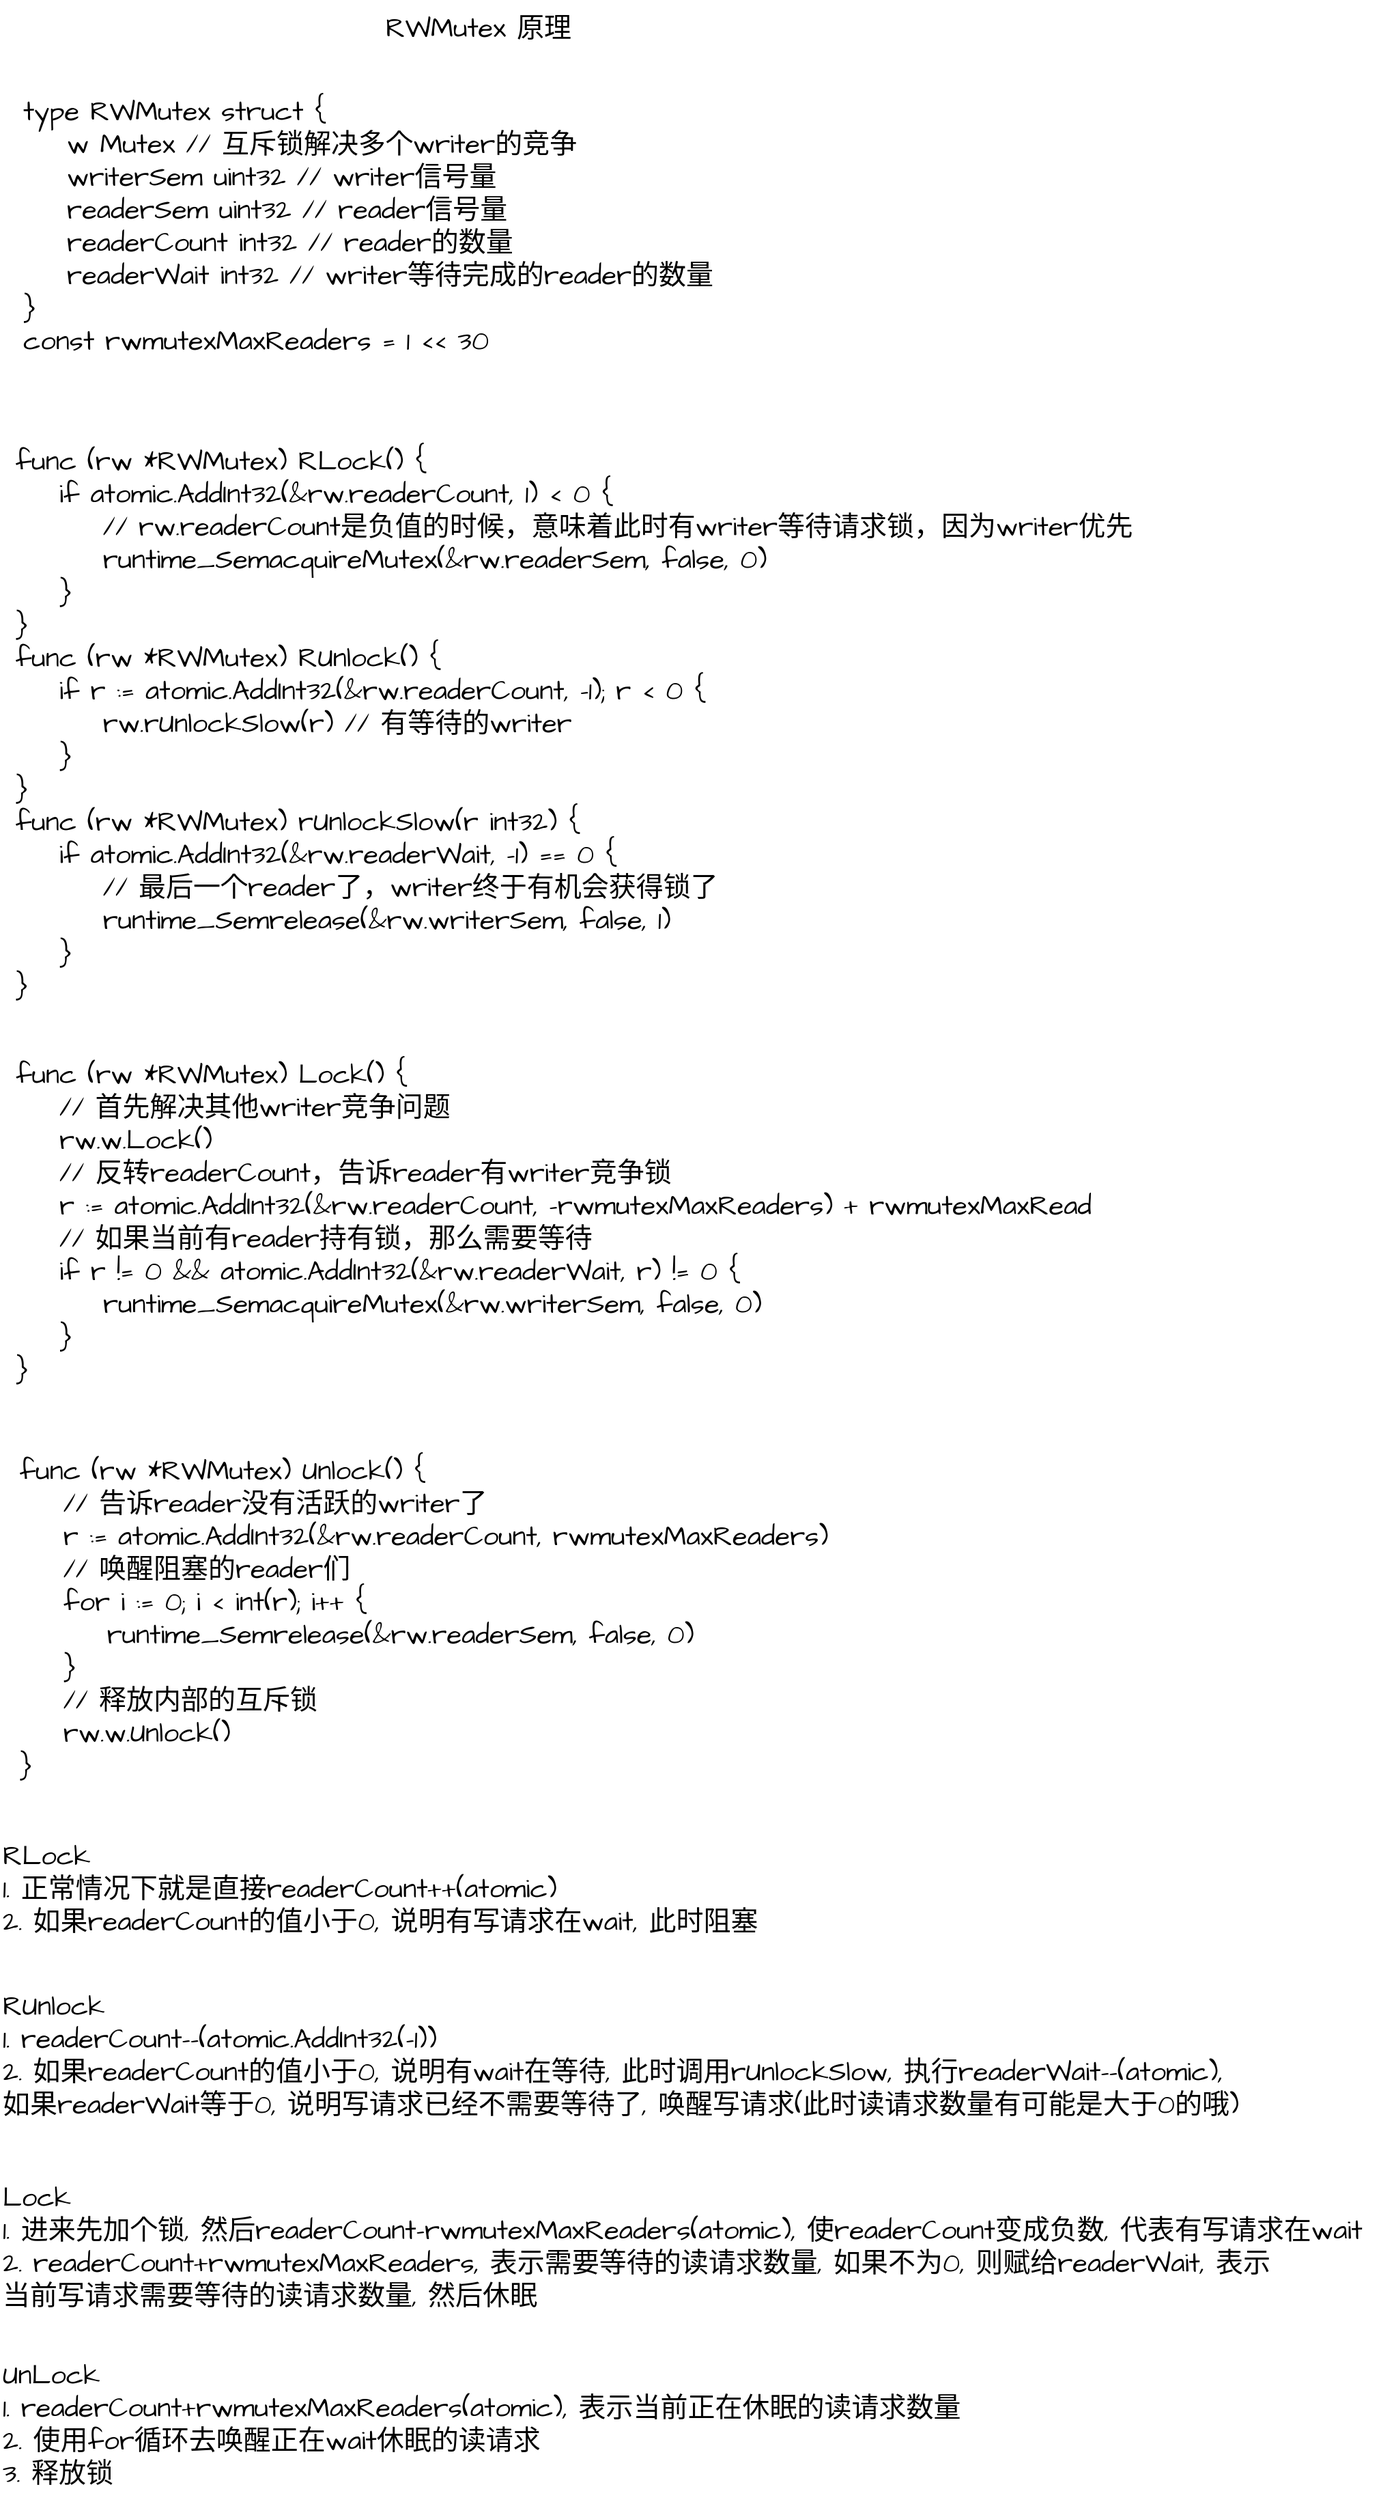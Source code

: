 <mxfile version="20.5.1" type="github">
  <diagram id="TceX393t4UuMsp8WdUJ8" name="第 1 页">
    <mxGraphModel dx="1422" dy="804" grid="1" gridSize="10" guides="1" tooltips="1" connect="1" arrows="1" fold="1" page="1" pageScale="1" pageWidth="1200" pageHeight="1920" math="0" shadow="0">
      <root>
        <mxCell id="0" />
        <mxCell id="1" parent="0" />
        <mxCell id="D6XNFb5UC1GtJaUE1ZK0-5" value="RWMutex&amp;nbsp;原理" style="text;html=1;align=center;verticalAlign=middle;resizable=0;points=[];autosize=1;strokeColor=none;fillColor=none;fontSize=20;fontFamily=Architects Daughter;sketch=1;hachureGap=4;jiggle=2;fontSource=https%3A%2F%2Ffonts.googleapis.com%2Fcss%3Ffamily%3DArchitects%2BDaughter;" vertex="1" parent="1">
          <mxGeometry x="390" y="121" width="160" height="40" as="geometry" />
        </mxCell>
        <mxCell id="D6XNFb5UC1GtJaUE1ZK0-6" value="&lt;div&gt;type RWMutex struct {&lt;/div&gt;&lt;div&gt;&amp;nbsp; &amp;nbsp; w Mutex // 互斥锁解决多个writer的竞争&lt;/div&gt;&lt;div&gt;&amp;nbsp; &amp;nbsp; writerSem uint32 // writer信号量&lt;/div&gt;&lt;div&gt;&amp;nbsp; &amp;nbsp; readerSem uint32 // reader信号量&lt;/div&gt;&lt;div&gt;&amp;nbsp; &amp;nbsp; readerCount int32 // reader的数量&lt;/div&gt;&lt;div&gt;&amp;nbsp; &amp;nbsp; readerWait int32 // writer等待完成的reader的数量&lt;/div&gt;&lt;div&gt;}&lt;/div&gt;&lt;div&gt;const rwmutexMaxReaders = 1 &amp;lt;&amp;lt; 30&lt;/div&gt;" style="text;html=1;align=left;verticalAlign=middle;resizable=0;points=[];autosize=1;strokeColor=none;fillColor=none;fontSize=20;fontFamily=Architects Daughter;sketch=1;hachureGap=4;jiggle=2;fontSource=https%3A%2F%2Ffonts.googleapis.com%2Fcss%3Ffamily%3DArchitects%2BDaughter;" vertex="1" parent="1">
          <mxGeometry x="135" y="181" width="530" height="210" as="geometry" />
        </mxCell>
        <mxCell id="D6XNFb5UC1GtJaUE1ZK0-7" value="&lt;div&gt;RLock&lt;/div&gt;&lt;div&gt;1. 正常情况下就是直接readerCount++(atomic)&lt;/div&gt;&lt;div&gt;2. 如果readerCount的值小于0, 说明有写请求在wait, 此时阻塞&lt;/div&gt;&lt;div style=&quot;&quot;&gt;&lt;br&gt;&lt;/div&gt;" style="text;html=1;align=left;verticalAlign=middle;resizable=0;points=[];autosize=1;strokeColor=none;fillColor=none;fontSize=20;fontFamily=Architects Daughter;sketch=1;hachureGap=4;jiggle=2;fontSource=https%3A%2F%2Ffonts.googleapis.com%2Fcss%3Ffamily%3DArchitects%2BDaughter;" vertex="1" parent="1">
          <mxGeometry x="120" y="1460" width="580" height="110" as="geometry" />
        </mxCell>
        <mxCell id="D6XNFb5UC1GtJaUE1ZK0-8" value="&lt;div&gt;RUnlock&lt;/div&gt;&lt;div&gt;1. readerCount--(atomic.AddInt32(-1))&lt;/div&gt;&lt;div&gt;2. 如果readerCount的值小于0, 说明有wait在等待, 此时调用rUnlockSlow, 执行readerWait--(atomic),&lt;/div&gt;&lt;div&gt;如果readerWait等于0, 说明写请求已经不需要等待了, 唤醒写请求(此时读请求数量有可能是大于0的哦)&lt;/div&gt;" style="text;html=1;align=left;verticalAlign=middle;resizable=0;points=[];autosize=1;strokeColor=none;fillColor=none;fontSize=20;fontFamily=Architects Daughter;sketch=1;hachureGap=4;jiggle=2;fontSource=https%3A%2F%2Ffonts.googleapis.com%2Fcss%3Ffamily%3DArchitects%2BDaughter;" vertex="1" parent="1">
          <mxGeometry x="120" y="1570" width="930" height="110" as="geometry" />
        </mxCell>
        <mxCell id="D6XNFb5UC1GtJaUE1ZK0-9" value="&lt;div&gt;Lock&lt;/div&gt;&lt;div&gt;1. 进来先加个锁, 然后readerCount-rwmutexMaxReaders(atomic), 使readerCount变成负数, 代表有写请求在wait&lt;/div&gt;&lt;div&gt;2. readerCount+rwmutexMaxReaders, 表示需要等待的读请求数量, 如果不为0, 则赋给readerWait, 表示&lt;/div&gt;&lt;div&gt;当前写请求需要等待的读请求数量, 然后休眠&lt;/div&gt;" style="text;html=1;align=left;verticalAlign=middle;resizable=0;points=[];autosize=1;strokeColor=none;fillColor=none;fontSize=20;fontFamily=Architects Daughter;sketch=1;hachureGap=4;jiggle=2;fontSource=https%3A%2F%2Ffonts.googleapis.com%2Fcss%3Ffamily%3DArchitects%2BDaughter;" vertex="1" parent="1">
          <mxGeometry x="120" y="1710" width="1020" height="110" as="geometry" />
        </mxCell>
        <mxCell id="D6XNFb5UC1GtJaUE1ZK0-10" value="&lt;div&gt;UnLock&lt;/div&gt;&lt;div&gt;1. readerCount+rwmutexMaxReaders(atomic), 表示当前正在休眠的读请求数量&lt;/div&gt;&lt;div&gt;2. 使用for循环去唤醒正在wait休眠的读请求&lt;/div&gt;&lt;div&gt;3. 释放锁&lt;/div&gt;" style="text;html=1;align=left;verticalAlign=middle;resizable=0;points=[];autosize=1;strokeColor=none;fillColor=none;fontSize=20;fontFamily=Architects Daughter;sketch=1;hachureGap=4;jiggle=2;fontSource=https%3A%2F%2Ffonts.googleapis.com%2Fcss%3Ffamily%3DArchitects%2BDaughter;" vertex="1" parent="1">
          <mxGeometry x="120" y="1840" width="730" height="110" as="geometry" />
        </mxCell>
        <mxCell id="D6XNFb5UC1GtJaUE1ZK0-11" value="&lt;div style=&quot;text-align: left;&quot;&gt;&lt;span style=&quot;background-color: initial;&quot;&gt;func (rw *RWMutex) RLock() {&lt;/span&gt;&lt;/div&gt;&lt;div style=&quot;text-align: left;&quot;&gt;&lt;span style=&quot;background-color: initial;&quot;&gt;&amp;nbsp; &amp;nbsp; if atomic.AddInt32(&amp;amp;rw.readerCount, 1) &amp;lt; 0 {&lt;/span&gt;&lt;/div&gt;&lt;div style=&quot;text-align: left;&quot;&gt;&lt;span style=&quot;background-color: initial;&quot;&gt;&amp;nbsp; &amp;nbsp; &amp;nbsp; &amp;nbsp; // rw.readerCount是负值的时候，意味着此时有writer等待请求锁，因为writer优先&lt;/span&gt;&lt;/div&gt;&lt;div style=&quot;text-align: left;&quot;&gt;&lt;span style=&quot;background-color: initial;&quot;&gt;&amp;nbsp; &amp;nbsp; &amp;nbsp; &amp;nbsp; runtime_SemacquireMutex(&amp;amp;rw.readerSem, false, 0)&lt;/span&gt;&lt;/div&gt;&lt;div style=&quot;text-align: left;&quot;&gt;&lt;span style=&quot;background-color: initial;&quot;&gt;&amp;nbsp; &amp;nbsp; }&lt;/span&gt;&lt;/div&gt;&lt;div style=&quot;text-align: left;&quot;&gt;&lt;span style=&quot;background-color: initial;&quot;&gt;}&lt;/span&gt;&lt;/div&gt;&lt;div style=&quot;text-align: left;&quot;&gt;&lt;span style=&quot;background-color: initial;&quot;&gt;func (rw *RWMutex) RUnlock() {&lt;/span&gt;&lt;/div&gt;&lt;div style=&quot;text-align: left;&quot;&gt;&lt;span style=&quot;background-color: initial;&quot;&gt;&amp;nbsp; &amp;nbsp; if r := atomic.AddInt32(&amp;amp;rw.readerCount, -1); r &amp;lt; 0 {&lt;/span&gt;&lt;/div&gt;&lt;div style=&quot;text-align: left;&quot;&gt;&lt;span style=&quot;background-color: initial;&quot;&gt;&amp;nbsp; &amp;nbsp; &amp;nbsp; &amp;nbsp; rw.rUnlockSlow(r) // 有等待的writer&lt;/span&gt;&lt;/div&gt;&lt;div style=&quot;text-align: left;&quot;&gt;&lt;span style=&quot;background-color: initial;&quot;&gt;&amp;nbsp; &amp;nbsp; }&lt;/span&gt;&lt;/div&gt;&lt;div style=&quot;text-align: left;&quot;&gt;&lt;span style=&quot;background-color: initial;&quot;&gt;}&lt;/span&gt;&lt;/div&gt;&lt;div style=&quot;text-align: left;&quot;&gt;&lt;span style=&quot;background-color: initial;&quot;&gt;func (rw *RWMutex) rUnlockSlow(r int32) {&lt;/span&gt;&lt;/div&gt;&lt;div style=&quot;text-align: left;&quot;&gt;&lt;span style=&quot;background-color: initial;&quot;&gt;&amp;nbsp; &amp;nbsp; if atomic.AddInt32(&amp;amp;rw.readerWait, -1) == 0 {&lt;/span&gt;&lt;/div&gt;&lt;div style=&quot;text-align: left;&quot;&gt;&lt;span style=&quot;background-color: initial;&quot;&gt;&amp;nbsp; &amp;nbsp; &amp;nbsp; &amp;nbsp; // 最后一个reader了，writer终于有机会获得锁了&lt;/span&gt;&lt;/div&gt;&lt;div style=&quot;text-align: left;&quot;&gt;&lt;span style=&quot;background-color: initial;&quot;&gt;&amp;nbsp; &amp;nbsp; &amp;nbsp; &amp;nbsp; runtime_Semrelease(&amp;amp;rw.writerSem, false, 1)&lt;/span&gt;&lt;/div&gt;&lt;div style=&quot;text-align: left;&quot;&gt;&lt;span style=&quot;background-color: initial;&quot;&gt;&amp;nbsp; &amp;nbsp; }&lt;/span&gt;&lt;/div&gt;&lt;div style=&quot;text-align: left;&quot;&gt;&lt;span style=&quot;background-color: initial;&quot;&gt;}&lt;/span&gt;&lt;/div&gt;" style="text;html=1;align=center;verticalAlign=middle;resizable=0;points=[];autosize=1;strokeColor=none;fillColor=none;fontSize=20;fontFamily=Architects Daughter;sketch=1;hachureGap=4;jiggle=2;fontSource=https%3A%2F%2Ffonts.googleapis.com%2Fcss%3Ffamily%3DArchitects%2BDaughter;" vertex="1" parent="1">
          <mxGeometry x="120" y="440" width="840" height="420" as="geometry" />
        </mxCell>
        <mxCell id="D6XNFb5UC1GtJaUE1ZK0-12" value="&lt;div style=&quot;text-align: left;&quot;&gt;&lt;span style=&quot;background-color: initial;&quot;&gt;func (rw *RWMutex) Lock() {&lt;/span&gt;&lt;/div&gt;&lt;div style=&quot;text-align: left;&quot;&gt;&lt;span style=&quot;background-color: initial;&quot;&gt;&amp;nbsp; &amp;nbsp; // 首先解决其他writer竞争问题&lt;/span&gt;&lt;/div&gt;&lt;div style=&quot;text-align: left;&quot;&gt;&lt;span style=&quot;background-color: initial;&quot;&gt;&amp;nbsp; &amp;nbsp; rw.w.Lock()&lt;/span&gt;&lt;/div&gt;&lt;div style=&quot;text-align: left;&quot;&gt;&lt;span style=&quot;background-color: initial;&quot;&gt;&amp;nbsp; &amp;nbsp; // 反转readerCount，告诉reader有writer竞争锁&lt;/span&gt;&lt;/div&gt;&lt;div style=&quot;text-align: left;&quot;&gt;&lt;span style=&quot;background-color: initial;&quot;&gt;&amp;nbsp; &amp;nbsp; r := atomic.AddInt32(&amp;amp;rw.readerCount, -rwmutexMaxReaders) + rwmutexMaxRead&lt;/span&gt;&lt;/div&gt;&lt;div style=&quot;text-align: left;&quot;&gt;&lt;span style=&quot;background-color: initial;&quot;&gt;&amp;nbsp; &amp;nbsp; // 如果当前有reader持有锁，那么需要等待&lt;/span&gt;&lt;/div&gt;&lt;div style=&quot;text-align: left;&quot;&gt;&lt;span style=&quot;background-color: initial;&quot;&gt;&amp;nbsp; &amp;nbsp; if r != 0 &amp;amp;&amp;amp; atomic.AddInt32(&amp;amp;rw.readerWait, r) != 0 {&lt;/span&gt;&lt;/div&gt;&lt;div style=&quot;text-align: left;&quot;&gt;&lt;span style=&quot;background-color: initial;&quot;&gt;&amp;nbsp; &amp;nbsp; &amp;nbsp; &amp;nbsp; runtime_SemacquireMutex(&amp;amp;rw.writerSem, false, 0)&lt;/span&gt;&lt;/div&gt;&lt;div style=&quot;text-align: left;&quot;&gt;&lt;span style=&quot;background-color: initial;&quot;&gt;&amp;nbsp; &amp;nbsp; }&lt;/span&gt;&lt;/div&gt;&lt;div style=&quot;text-align: left;&quot;&gt;&lt;span style=&quot;background-color: initial;&quot;&gt;}&lt;/span&gt;&lt;/div&gt;" style="text;html=1;align=center;verticalAlign=middle;resizable=0;points=[];autosize=1;strokeColor=none;fillColor=none;fontSize=20;fontFamily=Architects Daughter;sketch=1;hachureGap=4;jiggle=2;fontSource=https%3A%2F%2Ffonts.googleapis.com%2Fcss%3Ffamily%3DArchitects%2BDaughter;" vertex="1" parent="1">
          <mxGeometry x="120" y="890" width="810" height="250" as="geometry" />
        </mxCell>
        <mxCell id="D6XNFb5UC1GtJaUE1ZK0-13" value="&lt;div style=&quot;text-align: left;&quot;&gt;&lt;span style=&quot;background-color: initial;&quot;&gt;func (rw *RWMutex) Unlock() {&lt;/span&gt;&lt;/div&gt;&lt;div style=&quot;text-align: left;&quot;&gt;&lt;span style=&quot;background-color: initial;&quot;&gt;&amp;nbsp; &amp;nbsp; // 告诉reader没有活跃的writer了&lt;/span&gt;&lt;/div&gt;&lt;div style=&quot;text-align: left;&quot;&gt;&lt;span style=&quot;background-color: initial;&quot;&gt;&amp;nbsp; &amp;nbsp; r := atomic.AddInt32(&amp;amp;rw.readerCount, rwmutexMaxReaders)&lt;/span&gt;&lt;/div&gt;&lt;div style=&quot;text-align: left;&quot;&gt;&lt;span style=&quot;background-color: initial;&quot;&gt;&amp;nbsp; &amp;nbsp; // 唤醒阻塞的reader们&lt;/span&gt;&lt;/div&gt;&lt;div style=&quot;text-align: left;&quot;&gt;&lt;span style=&quot;background-color: initial;&quot;&gt;&amp;nbsp; &amp;nbsp; for i := 0; i &amp;lt; int(r); i++ {&lt;/span&gt;&lt;/div&gt;&lt;div style=&quot;text-align: left;&quot;&gt;&lt;span style=&quot;background-color: initial;&quot;&gt;&amp;nbsp; &amp;nbsp; &amp;nbsp; &amp;nbsp; runtime_Semrelease(&amp;amp;rw.readerSem, false, 0)&lt;/span&gt;&lt;/div&gt;&lt;div style=&quot;text-align: left;&quot;&gt;&lt;span style=&quot;background-color: initial;&quot;&gt;&amp;nbsp; &amp;nbsp; }&lt;/span&gt;&lt;/div&gt;&lt;div style=&quot;text-align: left;&quot;&gt;&lt;span style=&quot;background-color: initial;&quot;&gt;&amp;nbsp; &amp;nbsp; // 释放内部的互斥锁&lt;/span&gt;&lt;/div&gt;&lt;div style=&quot;text-align: left;&quot;&gt;&lt;span style=&quot;background-color: initial;&quot;&gt;&amp;nbsp; &amp;nbsp; rw.w.Unlock()&lt;/span&gt;&lt;/div&gt;&lt;div style=&quot;text-align: left;&quot;&gt;&lt;span style=&quot;background-color: initial;&quot;&gt;}&lt;/span&gt;&lt;/div&gt;" style="text;html=1;align=center;verticalAlign=middle;resizable=0;points=[];autosize=1;strokeColor=none;fillColor=none;fontSize=20;fontFamily=Architects Daughter;sketch=1;hachureGap=4;jiggle=2;fontSource=https%3A%2F%2Ffonts.googleapis.com%2Fcss%3Ffamily%3DArchitects%2BDaughter;" vertex="1" parent="1">
          <mxGeometry x="120" y="1180" width="620" height="250" as="geometry" />
        </mxCell>
      </root>
    </mxGraphModel>
  </diagram>
</mxfile>
